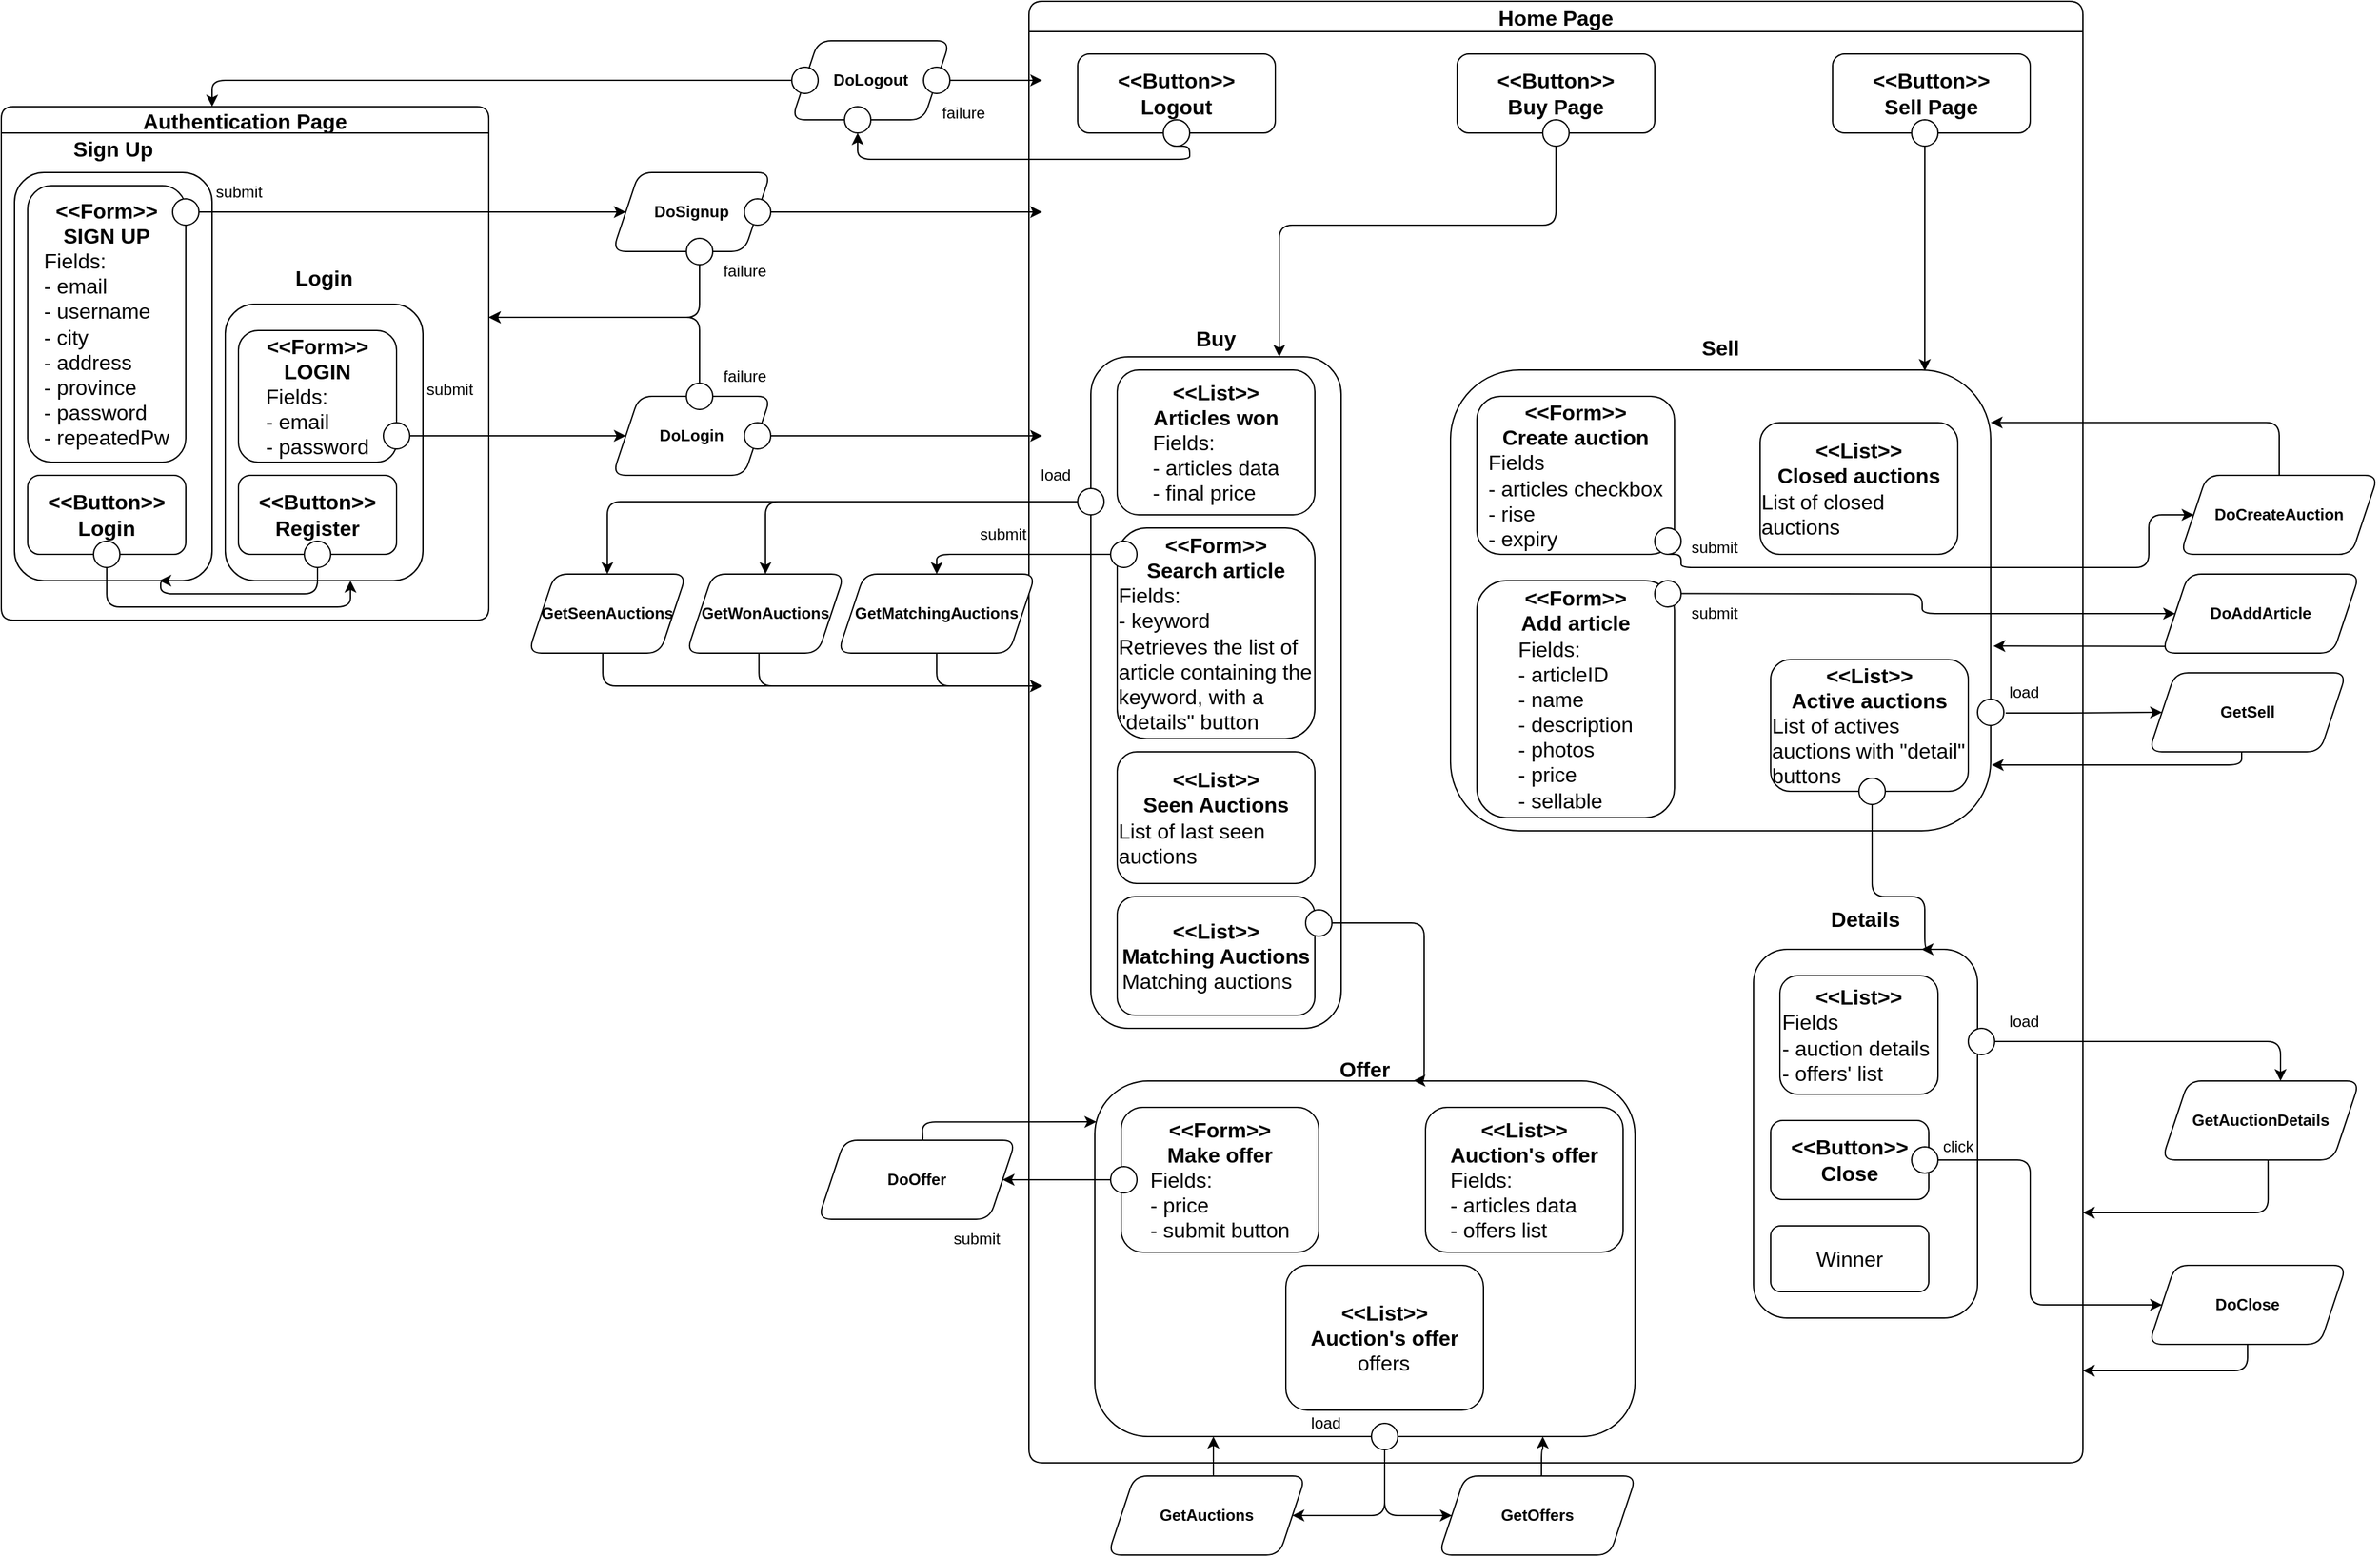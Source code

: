 <mxfile version="21.4.0" type="device">
  <diagram name="Pagina-1" id="xT9gyDOSd0e_wlzDTyTG">
    <mxGraphModel dx="3187" dy="1858" grid="1" gridSize="10" guides="1" tooltips="1" connect="1" arrows="1" fold="1" page="1" pageScale="1" pageWidth="827" pageHeight="1169" math="0" shadow="0">
      <root>
        <mxCell id="0" />
        <mxCell id="1" parent="0" />
        <mxCell id="kytJE7YGOWsWBdepYxmi-177" style="edgeStyle=orthogonalEdgeStyle;rounded=1;orthogonalLoop=1;jettySize=auto;html=1;exitX=0.5;exitY=1;exitDx=0;exitDy=0;entryX=1;entryY=0.5;entryDx=0;entryDy=0;" edge="1" parent="1" source="kytJE7YGOWsWBdepYxmi-84" target="kytJE7YGOWsWBdepYxmi-175">
          <mxGeometry relative="1" as="geometry">
            <mxPoint x="770" y="1025" as="targetPoint" />
            <Array as="points">
              <mxPoint x="1050" y="1270" />
            </Array>
            <mxPoint x="862" y="1025" as="sourcePoint" />
          </mxGeometry>
        </mxCell>
        <mxCell id="kytJE7YGOWsWBdepYxmi-178" style="edgeStyle=orthogonalEdgeStyle;rounded=1;orthogonalLoop=1;jettySize=auto;html=1;entryX=0;entryY=0.5;entryDx=0;entryDy=0;" edge="1" parent="1" target="kytJE7YGOWsWBdepYxmi-176">
          <mxGeometry relative="1" as="geometry">
            <mxPoint x="970" y="1320" as="targetPoint" />
            <Array as="points">
              <mxPoint x="1050" y="1270" />
            </Array>
            <mxPoint x="1050" y="1200" as="sourcePoint" />
          </mxGeometry>
        </mxCell>
        <mxCell id="kytJE7YGOWsWBdepYxmi-1" value="Authentication Page" style="swimlane;rounded=1;fontSize=16;arcSize=15;startSize=20;" vertex="1" parent="1">
          <mxGeometry y="200" width="370" height="390" as="geometry">
            <mxRectangle x="90" y="220" width="200" height="30" as="alternateBounds" />
          </mxGeometry>
        </mxCell>
        <mxCell id="kytJE7YGOWsWBdepYxmi-159" value="&lt;span style=&quot;font-size: 16px;&quot;&gt;&lt;b&gt;Sign Up&lt;br&gt;&lt;br&gt;&lt;br&gt;&lt;br&gt;&lt;br&gt;&lt;br&gt;&lt;br&gt;&lt;br&gt;&lt;br&gt;&lt;br&gt;&lt;br&gt;&lt;br&gt;&lt;br&gt;&lt;br&gt;&lt;br&gt;&lt;br&gt;&lt;br&gt;&lt;br&gt;&lt;br&gt;&lt;/b&gt;&lt;/span&gt;" style="rounded=1;whiteSpace=wrap;html=1;" vertex="1" parent="kytJE7YGOWsWBdepYxmi-1">
          <mxGeometry x="10" y="50" width="150" height="310" as="geometry" />
        </mxCell>
        <mxCell id="kytJE7YGOWsWBdepYxmi-156" value="&lt;span style=&quot;font-size: 16px;&quot;&gt;&lt;b&gt;Login&lt;br&gt;&lt;br&gt;&lt;br&gt;&lt;br&gt;&lt;br&gt;&lt;br&gt;&lt;br&gt;&lt;br&gt;&lt;br&gt;&lt;br&gt;&lt;br&gt;&lt;br&gt;&lt;br&gt;&lt;br&gt;&lt;/b&gt;&lt;/span&gt;" style="rounded=1;whiteSpace=wrap;html=1;" vertex="1" parent="kytJE7YGOWsWBdepYxmi-1">
          <mxGeometry x="170" y="150" width="150" height="210" as="geometry" />
        </mxCell>
        <mxCell id="kytJE7YGOWsWBdepYxmi-2" value="&lt;div&gt;&lt;b&gt;&amp;lt;&amp;lt;Form&amp;gt;&amp;gt;&lt;/b&gt;&lt;/div&gt;&lt;div&gt;&lt;b&gt;LOGIN&lt;br&gt;&lt;/b&gt;&lt;/div&gt;&lt;div align=&quot;left&quot;&gt;Fields:&lt;/div&gt;&lt;div align=&quot;left&quot;&gt;- email&lt;br&gt;&lt;/div&gt;&lt;div align=&quot;left&quot;&gt;- password&lt;br&gt;&lt;/div&gt;" style="rounded=1;whiteSpace=wrap;html=1;fontSize=16;" vertex="1" parent="kytJE7YGOWsWBdepYxmi-1">
          <mxGeometry x="180" y="170" width="120" height="100" as="geometry" />
        </mxCell>
        <mxCell id="kytJE7YGOWsWBdepYxmi-5" value="&lt;div&gt;&lt;b&gt;&amp;lt;&amp;lt;Button&amp;gt;&amp;gt;&lt;/b&gt;&lt;/div&gt;&lt;div&gt;&lt;b&gt;Register&lt;/b&gt;&lt;/div&gt;" style="rounded=1;whiteSpace=wrap;html=1;fontSize=16;" vertex="1" parent="kytJE7YGOWsWBdepYxmi-1">
          <mxGeometry x="180" y="280" width="120" height="60" as="geometry" />
        </mxCell>
        <mxCell id="kytJE7YGOWsWBdepYxmi-25" value="&lt;div&gt;&lt;b&gt;&amp;lt;&amp;lt;Form&amp;gt;&amp;gt;&lt;/b&gt;&lt;/div&gt;&lt;div&gt;&lt;b&gt;SIGN UP&lt;br&gt;&lt;/b&gt;&lt;/div&gt;&lt;div align=&quot;left&quot;&gt;Fields:&lt;/div&gt;&lt;div align=&quot;left&quot;&gt;- email&lt;/div&gt;&lt;div align=&quot;left&quot;&gt;- username&lt;br&gt;&lt;/div&gt;&lt;div align=&quot;left&quot;&gt;- city&lt;/div&gt;&lt;div align=&quot;left&quot;&gt;- address&lt;/div&gt;&lt;div align=&quot;left&quot;&gt;- province&lt;/div&gt;&lt;div align=&quot;left&quot;&gt;- password&lt;/div&gt;&lt;div align=&quot;left&quot;&gt;- repeatedPw&lt;br&gt;&lt;/div&gt;" style="rounded=1;whiteSpace=wrap;html=1;fontSize=16;" vertex="1" parent="kytJE7YGOWsWBdepYxmi-1">
          <mxGeometry x="20" y="60" width="120" height="210" as="geometry" />
        </mxCell>
        <mxCell id="kytJE7YGOWsWBdepYxmi-26" value="&lt;div&gt;&lt;b&gt;&amp;lt;&amp;lt;Button&amp;gt;&amp;gt;&lt;/b&gt;&lt;/div&gt;&lt;div&gt;&lt;b&gt;Login&lt;/b&gt;&lt;/div&gt;" style="rounded=1;whiteSpace=wrap;html=1;fontSize=16;" vertex="1" parent="kytJE7YGOWsWBdepYxmi-1">
          <mxGeometry x="20" y="280" width="120" height="60" as="geometry" />
        </mxCell>
        <mxCell id="kytJE7YGOWsWBdepYxmi-7" value="" style="ellipse;whiteSpace=wrap;html=1;fontSize=9;rounded=1;" vertex="1" parent="kytJE7YGOWsWBdepYxmi-1">
          <mxGeometry x="130" y="70" width="20" height="20" as="geometry" />
        </mxCell>
        <mxCell id="kytJE7YGOWsWBdepYxmi-4" value="submit" style="text;html=1;align=center;verticalAlign=middle;resizable=0;points=[];autosize=1;strokeColor=none;fillColor=none;rounded=1;" vertex="1" parent="kytJE7YGOWsWBdepYxmi-1">
          <mxGeometry x="150" y="50" width="60" height="30" as="geometry" />
        </mxCell>
        <mxCell id="kytJE7YGOWsWBdepYxmi-152" value="" style="ellipse;whiteSpace=wrap;html=1;rounded=1;" vertex="1" parent="kytJE7YGOWsWBdepYxmi-1">
          <mxGeometry x="290" y="240" width="20" height="20" as="geometry" />
        </mxCell>
        <mxCell id="kytJE7YGOWsWBdepYxmi-30" value="submit" style="text;html=1;align=center;verticalAlign=middle;resizable=0;points=[];autosize=1;strokeColor=none;fillColor=none;rounded=1;" vertex="1" parent="kytJE7YGOWsWBdepYxmi-1">
          <mxGeometry x="310" y="200" width="60" height="30" as="geometry" />
        </mxCell>
        <mxCell id="kytJE7YGOWsWBdepYxmi-155" value="" style="ellipse;whiteSpace=wrap;html=1;rounded=1;" vertex="1" parent="kytJE7YGOWsWBdepYxmi-1">
          <mxGeometry x="230" y="330" width="20" height="20" as="geometry" />
        </mxCell>
        <mxCell id="kytJE7YGOWsWBdepYxmi-154" value="" style="ellipse;whiteSpace=wrap;html=1;rounded=1;" vertex="1" parent="kytJE7YGOWsWBdepYxmi-1">
          <mxGeometry x="70" y="330" width="20" height="20" as="geometry" />
        </mxCell>
        <mxCell id="kytJE7YGOWsWBdepYxmi-161" style="edgeStyle=orthogonalEdgeStyle;rounded=1;orthogonalLoop=1;jettySize=auto;html=1;exitX=0.5;exitY=1;exitDx=0;exitDy=0;" edge="1" parent="kytJE7YGOWsWBdepYxmi-1" source="kytJE7YGOWsWBdepYxmi-154" target="kytJE7YGOWsWBdepYxmi-156">
          <mxGeometry relative="1" as="geometry">
            <mxPoint x="414" y="400" as="targetPoint" />
            <Array as="points">
              <mxPoint x="80" y="380" />
              <mxPoint x="265" y="380" />
            </Array>
            <mxPoint x="90" y="400" as="sourcePoint" />
          </mxGeometry>
        </mxCell>
        <mxCell id="kytJE7YGOWsWBdepYxmi-160" style="edgeStyle=orthogonalEdgeStyle;rounded=1;orthogonalLoop=1;jettySize=auto;html=1;exitX=0.5;exitY=1;exitDx=0;exitDy=0;" edge="1" parent="kytJE7YGOWsWBdepYxmi-1" source="kytJE7YGOWsWBdepYxmi-155">
          <mxGeometry relative="1" as="geometry">
            <mxPoint x="120" y="360" as="targetPoint" />
            <Array as="points">
              <mxPoint x="240" y="370" />
              <mxPoint x="121" y="370" />
              <mxPoint x="121" y="360" />
            </Array>
            <mxPoint x="190" y="370" as="sourcePoint" />
          </mxGeometry>
        </mxCell>
        <mxCell id="kytJE7YGOWsWBdepYxmi-8" value="Home Page" style="swimlane;rounded=1;fontSize=16;" vertex="1" parent="1">
          <mxGeometry x="780" y="120" width="800" height="1110" as="geometry" />
        </mxCell>
        <mxCell id="kytJE7YGOWsWBdepYxmi-81" value="&lt;span style=&quot;font-size: 16px;&quot;&gt;&lt;b&gt;&lt;br&gt;&lt;br&gt;Buy&lt;br&gt;&lt;br&gt;&lt;br&gt;&lt;br&gt;&lt;br&gt;&lt;br&gt;&lt;br&gt;&lt;br&gt;&lt;br&gt;&lt;br&gt;&lt;br&gt;&lt;br&gt;&lt;br&gt;&lt;br&gt;&lt;br&gt;&lt;br&gt;&lt;br&gt;&lt;br&gt;&lt;br&gt;&lt;br&gt;&lt;br&gt;&lt;br&gt;&lt;br&gt;&lt;br&gt;&lt;br&gt;&lt;br&gt;&lt;br&gt;&lt;br&gt;&lt;br&gt;&lt;br&gt;&lt;br&gt;&lt;/b&gt;&lt;/span&gt;" style="rounded=1;whiteSpace=wrap;html=1;" vertex="1" parent="kytJE7YGOWsWBdepYxmi-8">
          <mxGeometry x="47" y="270" width="190" height="510" as="geometry" />
        </mxCell>
        <mxCell id="kytJE7YGOWsWBdepYxmi-21" value="&lt;div&gt;&lt;b&gt;&amp;lt;&amp;lt;Button&amp;gt;&amp;gt;&lt;/b&gt;&lt;/div&gt;&lt;div&gt;&lt;b&gt;Sell Page&lt;/b&gt;&lt;/div&gt;" style="rounded=1;whiteSpace=wrap;html=1;fontSize=16;" vertex="1" parent="kytJE7YGOWsWBdepYxmi-8">
          <mxGeometry x="610" y="40" width="150" height="60" as="geometry" />
        </mxCell>
        <mxCell id="kytJE7YGOWsWBdepYxmi-47" value="&lt;div&gt;&lt;b&gt;&amp;lt;&amp;lt;Button&amp;gt;&amp;gt;&lt;/b&gt;&lt;/div&gt;&lt;div&gt;&lt;b&gt;Buy Page&lt;/b&gt;&lt;/div&gt;" style="rounded=1;whiteSpace=wrap;html=1;fontSize=16;" vertex="1" parent="kytJE7YGOWsWBdepYxmi-8">
          <mxGeometry x="325" y="40" width="150" height="60" as="geometry" />
        </mxCell>
        <mxCell id="kytJE7YGOWsWBdepYxmi-48" value="&lt;div&gt;&lt;b&gt;&amp;lt;&amp;lt;Button&amp;gt;&amp;gt;&lt;/b&gt;&lt;/div&gt;&lt;div&gt;&lt;b&gt;Logout&lt;/b&gt;&lt;/div&gt;" style="rounded=1;whiteSpace=wrap;html=1;fontSize=16;" vertex="1" parent="kytJE7YGOWsWBdepYxmi-8">
          <mxGeometry x="37" y="40" width="150" height="60" as="geometry" />
        </mxCell>
        <mxCell id="kytJE7YGOWsWBdepYxmi-51" value="&lt;div&gt;&lt;b&gt;&amp;lt;&amp;lt;Form&amp;gt;&amp;gt;&lt;/b&gt;&lt;/div&gt;&lt;div&gt;&lt;b&gt;Search article&lt;/b&gt;&lt;/div&gt;&lt;div align=&quot;left&quot;&gt;Fields:&lt;/div&gt;&lt;div align=&quot;left&quot;&gt;- keyword&lt;/div&gt;&lt;div align=&quot;left&quot;&gt;Retrieves the list of article containing the keyword, with a &quot;details&quot; button&lt;/div&gt;" style="rounded=1;whiteSpace=wrap;html=1;fontSize=16;" vertex="1" parent="kytJE7YGOWsWBdepYxmi-8">
          <mxGeometry x="67" y="400" width="150" height="160" as="geometry" />
        </mxCell>
        <mxCell id="kytJE7YGOWsWBdepYxmi-82" value="&lt;span style=&quot;font-size: 16px;&quot;&gt;&lt;b&gt;&lt;br&gt;Sell&lt;br&gt;&lt;br&gt;&lt;br&gt;&lt;br&gt;&lt;br&gt;&lt;br&gt;&lt;br&gt;&lt;br&gt;&lt;br&gt;&lt;br&gt;&lt;br&gt;&lt;br&gt;&lt;br&gt;&lt;br&gt;&lt;br&gt;&lt;br&gt;&lt;br&gt;&lt;br&gt;&lt;br&gt;&lt;br&gt;&lt;br&gt;&lt;br&gt;&lt;/b&gt;&lt;/span&gt;" style="rounded=1;whiteSpace=wrap;html=1;" vertex="1" parent="kytJE7YGOWsWBdepYxmi-8">
          <mxGeometry x="320" y="280" width="410" height="350" as="geometry" />
        </mxCell>
        <mxCell id="kytJE7YGOWsWBdepYxmi-9" value="&lt;div&gt;&lt;b&gt;&amp;lt;&amp;lt;List&lt;/b&gt;&lt;b style=&quot;background-color: initial;&quot;&gt;&amp;gt;&amp;gt;&lt;/b&gt;&lt;/div&gt;&lt;div&gt;&lt;b&gt;Active auctions&lt;/b&gt;&lt;/div&gt;&lt;div align=&quot;left&quot;&gt;List of actives auctions with &quot;detail&quot; buttons&lt;/div&gt;" style="rounded=1;whiteSpace=wrap;html=1;fontSize=16;" vertex="1" parent="kytJE7YGOWsWBdepYxmi-8">
          <mxGeometry x="563" y="500" width="150" height="100" as="geometry" />
        </mxCell>
        <mxCell id="kytJE7YGOWsWBdepYxmi-11" value="&lt;div&gt;&lt;b&gt;&amp;lt;&amp;lt;Form&amp;gt;&amp;gt;&lt;/b&gt;&lt;/div&gt;&lt;div&gt;&lt;b&gt;Add article&lt;/b&gt;&lt;/div&gt;&lt;div align=&quot;left&quot;&gt;Fields:&lt;/div&gt;&lt;div align=&quot;left&quot;&gt;- articleID&lt;br&gt;&lt;/div&gt;&lt;div align=&quot;left&quot;&gt;- name&lt;br&gt;&lt;/div&gt;&lt;div align=&quot;left&quot;&gt;- description&lt;/div&gt;&lt;div align=&quot;left&quot;&gt;- photos&lt;/div&gt;&lt;div align=&quot;left&quot;&gt;- price&lt;/div&gt;&lt;div align=&quot;left&quot;&gt;- sellable&lt;/div&gt;" style="rounded=1;whiteSpace=wrap;html=1;fontSize=16;" vertex="1" parent="kytJE7YGOWsWBdepYxmi-8">
          <mxGeometry x="340" y="440" width="150" height="180" as="geometry" />
        </mxCell>
        <mxCell id="kytJE7YGOWsWBdepYxmi-12" value="&lt;div&gt;&lt;div style=&quot;border-color: var(--border-color);&quot;&gt;&lt;b style=&quot;border-color: var(--border-color);&quot;&gt;&amp;lt;&amp;lt;List&amp;gt;&amp;gt;&lt;/b&gt;&lt;/div&gt;&lt;div style=&quot;border-color: var(--border-color);&quot;&gt;&lt;b style=&quot;border-color: var(--border-color);&quot;&gt;Closed auctions&lt;/b&gt;&lt;/div&gt;&lt;div style=&quot;border-color: var(--border-color);&quot; align=&quot;left&quot;&gt;List of closed auctions&lt;/div&gt;&lt;/div&gt;" style="rounded=1;whiteSpace=wrap;html=1;fontSize=16;" vertex="1" parent="kytJE7YGOWsWBdepYxmi-8">
          <mxGeometry x="555" y="320" width="150" height="100" as="geometry" />
        </mxCell>
        <mxCell id="kytJE7YGOWsWBdepYxmi-13" value="&lt;div&gt;&lt;b&gt;&amp;lt;&amp;lt;Form&amp;gt;&amp;gt;&lt;/b&gt;&lt;/div&gt;&lt;div&gt;&lt;span style=&quot;background-color: initial;&quot;&gt;&lt;b&gt;Create auction&lt;/b&gt;&lt;/span&gt;&lt;/div&gt;&lt;div align=&quot;left&quot;&gt;Fields&lt;/div&gt;&lt;div align=&quot;left&quot;&gt;- articles checkbox&lt;/div&gt;&lt;div align=&quot;left&quot;&gt;- rise&lt;br&gt;&lt;/div&gt;&lt;div align=&quot;left&quot;&gt;- expiry&lt;br&gt;&lt;/div&gt;" style="rounded=1;whiteSpace=wrap;html=1;fontSize=16;" vertex="1" parent="kytJE7YGOWsWBdepYxmi-8">
          <mxGeometry x="340" y="300" width="150" height="120" as="geometry" />
        </mxCell>
        <mxCell id="kytJE7YGOWsWBdepYxmi-85" value="&lt;span style=&quot;font-size: 16px;&quot;&gt;&lt;b&gt;&lt;br&gt;&lt;br&gt;&lt;br&gt;Details&lt;br&gt;&lt;br&gt;&lt;br&gt;&lt;br&gt;&lt;br&gt;&lt;br&gt;&lt;br&gt;&lt;br&gt;&lt;br&gt;&lt;br&gt;&lt;br&gt;&lt;br&gt;&lt;br&gt;&lt;br&gt;&lt;br&gt;&lt;br&gt;&lt;br&gt;&lt;br&gt;&lt;br&gt;&lt;br&gt;&lt;br&gt;&lt;/b&gt;&lt;/span&gt;" style="rounded=1;whiteSpace=wrap;html=1;" vertex="1" parent="kytJE7YGOWsWBdepYxmi-8">
          <mxGeometry x="550" y="720" width="170" height="280" as="geometry" />
        </mxCell>
        <mxCell id="kytJE7YGOWsWBdepYxmi-86" value="&lt;div&gt;&lt;b&gt;&amp;lt;&amp;lt;List&amp;gt;&amp;gt;&lt;/b&gt;&lt;/div&gt;&lt;div&gt;&lt;div style=&quot;border-color: var(--border-color);&quot; align=&quot;left&quot;&gt;Fields&lt;/div&gt;&lt;div style=&quot;border-color: var(--border-color);&quot; align=&quot;left&quot;&gt;- auction details&amp;nbsp;&lt;/div&gt;&lt;div style=&quot;border-color: var(--border-color);&quot; align=&quot;left&quot;&gt;- offers&#39; list&lt;/div&gt;&lt;/div&gt;" style="rounded=1;whiteSpace=wrap;html=1;fontSize=16;" vertex="1" parent="kytJE7YGOWsWBdepYxmi-8">
          <mxGeometry x="570" y="740" width="120" height="90" as="geometry" />
        </mxCell>
        <mxCell id="kytJE7YGOWsWBdepYxmi-83" value="&lt;div&gt;&lt;b&gt;&amp;lt;&amp;lt;List&lt;/b&gt;&lt;b style=&quot;background-color: initial;&quot;&gt;&amp;gt;&amp;gt;&lt;/b&gt;&lt;/div&gt;&lt;div&gt;&lt;b&gt;Seen Auctions&lt;/b&gt;&lt;/div&gt;&lt;div align=&quot;left&quot;&gt;List of last seen auctions&lt;/div&gt;" style="rounded=1;whiteSpace=wrap;html=1;fontSize=16;" vertex="1" parent="kytJE7YGOWsWBdepYxmi-8">
          <mxGeometry x="67" y="570" width="150" height="100" as="geometry" />
        </mxCell>
        <mxCell id="kytJE7YGOWsWBdepYxmi-88" value="" style="ellipse;whiteSpace=wrap;html=1;rounded=1;" vertex="1" parent="kytJE7YGOWsWBdepYxmi-8">
          <mxGeometry x="102" y="90" width="20" height="20" as="geometry" />
        </mxCell>
        <mxCell id="kytJE7YGOWsWBdepYxmi-90" value="" style="ellipse;whiteSpace=wrap;html=1;rounded=1;" vertex="1" parent="kytJE7YGOWsWBdepYxmi-8">
          <mxGeometry x="390" y="90" width="20" height="20" as="geometry" />
        </mxCell>
        <mxCell id="kytJE7YGOWsWBdepYxmi-89" value="" style="ellipse;whiteSpace=wrap;html=1;rounded=1;" vertex="1" parent="kytJE7YGOWsWBdepYxmi-8">
          <mxGeometry x="670" y="90" width="20" height="20" as="geometry" />
        </mxCell>
        <mxCell id="kytJE7YGOWsWBdepYxmi-114" value="" style="ellipse;whiteSpace=wrap;html=1;rounded=1;" vertex="1" parent="kytJE7YGOWsWBdepYxmi-8">
          <mxGeometry x="62" y="410" width="20" height="20" as="geometry" />
        </mxCell>
        <mxCell id="kytJE7YGOWsWBdepYxmi-117" value="&lt;div&gt;&lt;b&gt;&amp;lt;&amp;lt;List&amp;gt;&amp;gt;&lt;/b&gt;&lt;/div&gt;&lt;div&gt;&lt;b&gt;Articles won&lt;/b&gt;&lt;/div&gt;&lt;div align=&quot;left&quot;&gt;Fields:&lt;/div&gt;&lt;div align=&quot;left&quot;&gt;- articles data&lt;/div&gt;&lt;div align=&quot;left&quot;&gt;- final price&lt;/div&gt;" style="rounded=1;whiteSpace=wrap;html=1;fontSize=16;" vertex="1" parent="kytJE7YGOWsWBdepYxmi-8">
          <mxGeometry x="67" y="280" width="150" height="110" as="geometry" />
        </mxCell>
        <mxCell id="kytJE7YGOWsWBdepYxmi-128" value="&lt;div&gt;&lt;b&gt;&amp;lt;&amp;lt;Button&amp;gt;&amp;gt;&lt;/b&gt;&lt;/div&gt;&lt;div&gt;&lt;b&gt;Close&lt;/b&gt;&lt;/div&gt;" style="rounded=1;whiteSpace=wrap;html=1;fontSize=16;" vertex="1" parent="kytJE7YGOWsWBdepYxmi-8">
          <mxGeometry x="563" y="850" width="120" height="60" as="geometry" />
        </mxCell>
        <mxCell id="kytJE7YGOWsWBdepYxmi-130" style="edgeStyle=orthogonalEdgeStyle;rounded=0;orthogonalLoop=1;jettySize=auto;html=1;exitX=0.5;exitY=1;exitDx=0;exitDy=0;" edge="1" parent="kytJE7YGOWsWBdepYxmi-8" source="kytJE7YGOWsWBdepYxmi-85" target="kytJE7YGOWsWBdepYxmi-85">
          <mxGeometry relative="1" as="geometry" />
        </mxCell>
        <mxCell id="kytJE7YGOWsWBdepYxmi-131" value="&lt;div&gt;&lt;span style=&quot;background-color: initial;&quot;&gt;Winner&lt;/span&gt;&lt;br&gt;&lt;/div&gt;" style="rounded=1;whiteSpace=wrap;html=1;fontSize=16;" vertex="1" parent="kytJE7YGOWsWBdepYxmi-8">
          <mxGeometry x="563" y="930" width="120" height="50" as="geometry" />
        </mxCell>
        <mxCell id="kytJE7YGOWsWBdepYxmi-135" value="" style="ellipse;whiteSpace=wrap;html=1;rounded=1;" vertex="1" parent="kytJE7YGOWsWBdepYxmi-8">
          <mxGeometry x="670" y="870" width="20" height="20" as="geometry" />
        </mxCell>
        <mxCell id="kytJE7YGOWsWBdepYxmi-84" value="&lt;span style=&quot;font-size: 16px;&quot;&gt;&lt;b&gt;Offer&lt;br&gt;&lt;br&gt;&lt;br&gt;&lt;br&gt;&lt;br&gt;&lt;br&gt;&lt;br&gt;&lt;br&gt;&lt;br&gt;&lt;br&gt;&lt;br&gt;&lt;br&gt;&lt;br&gt;&lt;br&gt;&lt;br&gt;&lt;br&gt;&lt;/b&gt;&lt;/span&gt;" style="rounded=1;whiteSpace=wrap;html=1;" vertex="1" parent="kytJE7YGOWsWBdepYxmi-8">
          <mxGeometry x="50" y="820" width="410" height="270" as="geometry" />
        </mxCell>
        <mxCell id="kytJE7YGOWsWBdepYxmi-53" value="&lt;div&gt;&lt;b&gt;&amp;lt;&amp;lt;List&amp;gt;&amp;gt;&lt;/b&gt;&lt;/div&gt;&lt;div&gt;&lt;b&gt;Auction&#39;s offer&lt;/b&gt;&lt;/div&gt;&lt;div align=&quot;left&quot;&gt;Fields:&lt;/div&gt;&lt;div align=&quot;left&quot;&gt;- articles data&lt;/div&gt;&lt;div align=&quot;left&quot;&gt;- offers list&lt;/div&gt;" style="rounded=1;whiteSpace=wrap;html=1;fontSize=16;" vertex="1" parent="kytJE7YGOWsWBdepYxmi-8">
          <mxGeometry x="301" y="840" width="150" height="110" as="geometry" />
        </mxCell>
        <mxCell id="kytJE7YGOWsWBdepYxmi-54" value="&lt;div&gt;&lt;span&gt;&amp;lt;&amp;lt;Form&amp;gt;&amp;gt;&lt;/span&gt;&lt;/div&gt;&lt;div&gt;Make offer&lt;/div&gt;&lt;div align=&quot;left&quot;&gt;&lt;div style=&quot;border-color: var(--border-color); font-weight: 400;&quot; align=&quot;left&quot;&gt;Fields:&lt;/div&gt;&lt;div style=&quot;border-color: var(--border-color); font-weight: 400;&quot; align=&quot;left&quot;&gt;- price&lt;/div&gt;&lt;div style=&quot;border-color: var(--border-color); font-weight: 400;&quot; align=&quot;left&quot;&gt;- submit button&lt;/div&gt;&lt;/div&gt;" style="rounded=1;whiteSpace=wrap;html=1;fontSize=16;fontStyle=1" vertex="1" parent="kytJE7YGOWsWBdepYxmi-8">
          <mxGeometry x="70" y="840" width="150" height="110" as="geometry" />
        </mxCell>
        <mxCell id="kytJE7YGOWsWBdepYxmi-137" value="" style="ellipse;whiteSpace=wrap;html=1;rounded=1;" vertex="1" parent="kytJE7YGOWsWBdepYxmi-8">
          <mxGeometry x="630" y="590" width="20" height="20" as="geometry" />
        </mxCell>
        <mxCell id="kytJE7YGOWsWBdepYxmi-142" style="edgeStyle=orthogonalEdgeStyle;rounded=1;orthogonalLoop=1;jettySize=auto;html=1;exitX=0.5;exitY=1;exitDx=0;exitDy=0;entryX=0.75;entryY=0;entryDx=0;entryDy=0;" edge="1" parent="kytJE7YGOWsWBdepYxmi-8" source="kytJE7YGOWsWBdepYxmi-137" target="kytJE7YGOWsWBdepYxmi-85">
          <mxGeometry relative="1" as="geometry">
            <mxPoint x="949" y="830" as="targetPoint" />
            <Array as="points">
              <mxPoint x="640" y="680" />
              <mxPoint x="680" y="680" />
            </Array>
            <mxPoint x="740" y="800" as="sourcePoint" />
          </mxGeometry>
        </mxCell>
        <mxCell id="kytJE7YGOWsWBdepYxmi-165" value="&lt;div&gt;&lt;b&gt;&amp;lt;&amp;lt;List&lt;/b&gt;&lt;b style=&quot;background-color: initial;&quot;&gt;&amp;gt;&amp;gt;&lt;/b&gt;&lt;/div&gt;&lt;div&gt;&lt;b&gt;Matching Auctions&lt;/b&gt;&lt;/div&gt;&lt;div align=&quot;left&quot;&gt;Matching auctions&lt;/div&gt;" style="rounded=1;whiteSpace=wrap;html=1;fontSize=16;" vertex="1" parent="kytJE7YGOWsWBdepYxmi-8">
          <mxGeometry x="67" y="680" width="150" height="90" as="geometry" />
        </mxCell>
        <mxCell id="kytJE7YGOWsWBdepYxmi-163" style="edgeStyle=orthogonalEdgeStyle;rounded=1;orthogonalLoop=1;jettySize=auto;html=1;exitX=1;exitY=0.5;exitDx=0;exitDy=0;entryX=0.59;entryY=-0.001;entryDx=0;entryDy=0;entryPerimeter=0;" edge="1" parent="kytJE7YGOWsWBdepYxmi-8" source="kytJE7YGOWsWBdepYxmi-162" target="kytJE7YGOWsWBdepYxmi-84">
          <mxGeometry relative="1" as="geometry">
            <mxPoint x="310" y="800" as="targetPoint" />
            <Array as="points">
              <mxPoint x="300" y="700" />
              <mxPoint x="300" y="820" />
            </Array>
            <mxPoint x="260" y="560" as="sourcePoint" />
          </mxGeometry>
        </mxCell>
        <mxCell id="kytJE7YGOWsWBdepYxmi-162" value="" style="ellipse;whiteSpace=wrap;html=1;rounded=1;" vertex="1" parent="kytJE7YGOWsWBdepYxmi-8">
          <mxGeometry x="210" y="690" width="20" height="20" as="geometry" />
        </mxCell>
        <mxCell id="kytJE7YGOWsWBdepYxmi-168" style="edgeStyle=orthogonalEdgeStyle;rounded=1;orthogonalLoop=1;jettySize=auto;html=1;exitX=0.5;exitY=1;exitDx=0;exitDy=0;" edge="1" parent="kytJE7YGOWsWBdepYxmi-8" source="kytJE7YGOWsWBdepYxmi-90">
          <mxGeometry relative="1" as="geometry">
            <mxPoint x="190" y="270" as="targetPoint" />
            <Array as="points">
              <mxPoint x="400" y="170" />
              <mxPoint x="190" y="170" />
            </Array>
            <mxPoint x="390" y="205" as="sourcePoint" />
          </mxGeometry>
        </mxCell>
        <mxCell id="kytJE7YGOWsWBdepYxmi-169" style="edgeStyle=orthogonalEdgeStyle;rounded=1;orthogonalLoop=1;jettySize=auto;html=1;entryX=0.878;entryY=0.002;entryDx=0;entryDy=0;entryPerimeter=0;" edge="1" parent="kytJE7YGOWsWBdepYxmi-8" target="kytJE7YGOWsWBdepYxmi-82">
          <mxGeometry relative="1" as="geometry">
            <mxPoint x="670" y="250" as="targetPoint" />
            <Array as="points">
              <mxPoint x="680" y="180" />
              <mxPoint x="680" y="180" />
            </Array>
            <mxPoint x="680.03" y="110" as="sourcePoint" />
          </mxGeometry>
        </mxCell>
        <mxCell id="kytJE7YGOWsWBdepYxmi-170" value="" style="ellipse;whiteSpace=wrap;html=1;rounded=1;" vertex="1" parent="kytJE7YGOWsWBdepYxmi-8">
          <mxGeometry x="62" y="885" width="20" height="20" as="geometry" />
        </mxCell>
        <mxCell id="kytJE7YGOWsWBdepYxmi-182" value="" style="ellipse;whiteSpace=wrap;html=1;rounded=1;" vertex="1" parent="kytJE7YGOWsWBdepYxmi-8">
          <mxGeometry x="37" y="370" width="20" height="20" as="geometry" />
        </mxCell>
        <mxCell id="kytJE7YGOWsWBdepYxmi-183" value="load" style="text;html=1;align=center;verticalAlign=middle;resizable=0;points=[];autosize=1;strokeColor=none;fillColor=none;rounded=1;" vertex="1" parent="kytJE7YGOWsWBdepYxmi-8">
          <mxGeometry x="-5" y="345" width="50" height="30" as="geometry" />
        </mxCell>
        <mxCell id="kytJE7YGOWsWBdepYxmi-185" value="load" style="text;html=1;align=center;verticalAlign=middle;resizable=0;points=[];autosize=1;strokeColor=none;fillColor=none;rounded=1;" vertex="1" parent="kytJE7YGOWsWBdepYxmi-8">
          <mxGeometry x="200" y="1065" width="50" height="30" as="geometry" />
        </mxCell>
        <mxCell id="kytJE7YGOWsWBdepYxmi-189" value="click" style="text;html=1;align=center;verticalAlign=middle;resizable=0;points=[];autosize=1;strokeColor=none;fillColor=none;rounded=1;" vertex="1" parent="kytJE7YGOWsWBdepYxmi-8">
          <mxGeometry x="680" y="855" width="50" height="30" as="geometry" />
        </mxCell>
        <mxCell id="kytJE7YGOWsWBdepYxmi-195" value="" style="ellipse;whiteSpace=wrap;html=1;rounded=1;" vertex="1" parent="kytJE7YGOWsWBdepYxmi-8">
          <mxGeometry x="475" y="400" width="20" height="20" as="geometry" />
        </mxCell>
        <mxCell id="kytJE7YGOWsWBdepYxmi-194" value="" style="ellipse;whiteSpace=wrap;html=1;rounded=1;" vertex="1" parent="kytJE7YGOWsWBdepYxmi-8">
          <mxGeometry x="475" y="440" width="20" height="20" as="geometry" />
        </mxCell>
        <mxCell id="kytJE7YGOWsWBdepYxmi-197" style="edgeStyle=orthogonalEdgeStyle;rounded=1;orthogonalLoop=1;jettySize=auto;html=1;" edge="1" parent="kytJE7YGOWsWBdepYxmi-8" target="kytJE7YGOWsWBdepYxmi-206">
          <mxGeometry relative="1" as="geometry">
            <mxPoint x="820" y="470" as="targetPoint" />
            <Array as="points" />
            <mxPoint x="495" y="449.71" as="sourcePoint" />
          </mxGeometry>
        </mxCell>
        <mxCell id="kytJE7YGOWsWBdepYxmi-199" value="load" style="text;html=1;align=center;verticalAlign=middle;resizable=0;points=[];autosize=1;strokeColor=none;fillColor=none;rounded=1;" vertex="1" parent="kytJE7YGOWsWBdepYxmi-8">
          <mxGeometry x="730" y="760" width="50" height="30" as="geometry" />
        </mxCell>
        <mxCell id="kytJE7YGOWsWBdepYxmi-200" value="" style="ellipse;whiteSpace=wrap;html=1;rounded=1;" vertex="1" parent="kytJE7YGOWsWBdepYxmi-8">
          <mxGeometry x="720" y="530" width="20" height="20" as="geometry" />
        </mxCell>
        <mxCell id="kytJE7YGOWsWBdepYxmi-201" value="load" style="text;html=1;align=center;verticalAlign=middle;resizable=0;points=[];autosize=1;strokeColor=none;fillColor=none;rounded=1;" vertex="1" parent="kytJE7YGOWsWBdepYxmi-8">
          <mxGeometry x="730" y="510" width="50" height="30" as="geometry" />
        </mxCell>
        <mxCell id="kytJE7YGOWsWBdepYxmi-204" value="submit" style="text;html=1;align=center;verticalAlign=middle;resizable=0;points=[];autosize=1;strokeColor=none;fillColor=none;rounded=1;" vertex="1" parent="kytJE7YGOWsWBdepYxmi-8">
          <mxGeometry x="490" y="400" width="60" height="30" as="geometry" />
        </mxCell>
        <mxCell id="kytJE7YGOWsWBdepYxmi-205" value="submit" style="text;html=1;align=center;verticalAlign=middle;resizable=0;points=[];autosize=1;strokeColor=none;fillColor=none;rounded=1;" vertex="1" parent="kytJE7YGOWsWBdepYxmi-8">
          <mxGeometry x="490" y="450" width="60" height="30" as="geometry" />
        </mxCell>
        <mxCell id="kytJE7YGOWsWBdepYxmi-184" value="" style="ellipse;whiteSpace=wrap;html=1;rounded=1;" vertex="1" parent="kytJE7YGOWsWBdepYxmi-8">
          <mxGeometry x="260" y="1080" width="20" height="20" as="geometry" />
        </mxCell>
        <mxCell id="kytJE7YGOWsWBdepYxmi-190" value="" style="ellipse;whiteSpace=wrap;html=1;rounded=1;" vertex="1" parent="kytJE7YGOWsWBdepYxmi-8">
          <mxGeometry x="713" y="780" width="20" height="20" as="geometry" />
        </mxCell>
        <mxCell id="kytJE7YGOWsWBdepYxmi-41" value="&lt;b&gt;DoSignup&lt;br&gt;&lt;/b&gt;" style="shape=parallelogram;perimeter=parallelogramPerimeter;whiteSpace=wrap;html=1;fixedSize=1;fontSize=12;rounded=1;" vertex="1" parent="1">
          <mxGeometry x="464" y="250" width="120" height="60" as="geometry" />
        </mxCell>
        <mxCell id="kytJE7YGOWsWBdepYxmi-57" value="&lt;b&gt;DoLogin&lt;br&gt;&lt;/b&gt;" style="shape=parallelogram;perimeter=parallelogramPerimeter;whiteSpace=wrap;html=1;fixedSize=1;fontSize=12;rounded=1;" vertex="1" parent="1">
          <mxGeometry x="464" y="420" width="120" height="60" as="geometry" />
        </mxCell>
        <mxCell id="kytJE7YGOWsWBdepYxmi-61" value="" style="ellipse;whiteSpace=wrap;html=1;rounded=1;" vertex="1" parent="1">
          <mxGeometry x="520" y="300" width="20" height="20" as="geometry" />
        </mxCell>
        <mxCell id="kytJE7YGOWsWBdepYxmi-62" value="" style="ellipse;whiteSpace=wrap;html=1;rounded=1;" vertex="1" parent="1">
          <mxGeometry x="520" y="410" width="20" height="20" as="geometry" />
        </mxCell>
        <mxCell id="kytJE7YGOWsWBdepYxmi-63" value="failure" style="text;html=1;align=center;verticalAlign=middle;resizable=0;points=[];autosize=1;strokeColor=none;fillColor=none;rounded=1;" vertex="1" parent="1">
          <mxGeometry x="534" y="310" width="60" height="30" as="geometry" />
        </mxCell>
        <mxCell id="kytJE7YGOWsWBdepYxmi-64" value="failure" style="text;html=1;align=center;verticalAlign=middle;resizable=0;points=[];autosize=1;strokeColor=none;fillColor=none;rounded=1;" vertex="1" parent="1">
          <mxGeometry x="534" y="390" width="60" height="30" as="geometry" />
        </mxCell>
        <mxCell id="kytJE7YGOWsWBdepYxmi-69" style="edgeStyle=orthogonalEdgeStyle;rounded=0;orthogonalLoop=1;jettySize=auto;html=1;" edge="1" parent="1" source="kytJE7YGOWsWBdepYxmi-67">
          <mxGeometry relative="1" as="geometry">
            <mxPoint x="790" y="450" as="targetPoint" />
          </mxGeometry>
        </mxCell>
        <mxCell id="kytJE7YGOWsWBdepYxmi-67" value="" style="ellipse;whiteSpace=wrap;html=1;rounded=1;" vertex="1" parent="1">
          <mxGeometry x="564" y="440" width="20" height="20" as="geometry" />
        </mxCell>
        <mxCell id="kytJE7YGOWsWBdepYxmi-70" style="edgeStyle=orthogonalEdgeStyle;rounded=0;orthogonalLoop=1;jettySize=auto;html=1;" edge="1" parent="1" source="kytJE7YGOWsWBdepYxmi-68">
          <mxGeometry relative="1" as="geometry">
            <mxPoint x="790" y="280" as="targetPoint" />
          </mxGeometry>
        </mxCell>
        <mxCell id="kytJE7YGOWsWBdepYxmi-68" value="" style="ellipse;whiteSpace=wrap;html=1;rounded=1;" vertex="1" parent="1">
          <mxGeometry x="564" y="270" width="20" height="20" as="geometry" />
        </mxCell>
        <mxCell id="kytJE7YGOWsWBdepYxmi-98" value="&lt;b&gt;DoLogout&lt;br&gt;&lt;/b&gt;" style="shape=parallelogram;perimeter=parallelogramPerimeter;whiteSpace=wrap;html=1;fixedSize=1;fontSize=12;rounded=1;" vertex="1" parent="1">
          <mxGeometry x="600" y="150" width="120" height="60" as="geometry" />
        </mxCell>
        <mxCell id="kytJE7YGOWsWBdepYxmi-100" value="" style="ellipse;whiteSpace=wrap;html=1;rounded=1;" vertex="1" parent="1">
          <mxGeometry x="640" y="200" width="20" height="20" as="geometry" />
        </mxCell>
        <mxCell id="kytJE7YGOWsWBdepYxmi-101" value="" style="ellipse;whiteSpace=wrap;html=1;rounded=1;" vertex="1" parent="1">
          <mxGeometry x="600" y="170" width="20" height="20" as="geometry" />
        </mxCell>
        <mxCell id="kytJE7YGOWsWBdepYxmi-103" value="failure" style="text;html=1;align=center;verticalAlign=middle;resizable=0;points=[];autosize=1;strokeColor=none;fillColor=none;rounded=1;" vertex="1" parent="1">
          <mxGeometry x="700" y="190" width="60" height="30" as="geometry" />
        </mxCell>
        <mxCell id="kytJE7YGOWsWBdepYxmi-105" style="edgeStyle=orthogonalEdgeStyle;rounded=0;orthogonalLoop=1;jettySize=auto;html=1;" edge="1" parent="1" source="kytJE7YGOWsWBdepYxmi-104">
          <mxGeometry relative="1" as="geometry">
            <mxPoint x="790" y="180" as="targetPoint" />
          </mxGeometry>
        </mxCell>
        <mxCell id="kytJE7YGOWsWBdepYxmi-104" value="" style="ellipse;whiteSpace=wrap;html=1;rounded=1;" vertex="1" parent="1">
          <mxGeometry x="700" y="170" width="20" height="20" as="geometry" />
        </mxCell>
        <mxCell id="kytJE7YGOWsWBdepYxmi-106" value="&lt;b&gt;GetMatchingAuctions&lt;/b&gt;" style="shape=parallelogram;perimeter=parallelogramPerimeter;whiteSpace=wrap;html=1;fixedSize=1;fontSize=12;rounded=1;" vertex="1" parent="1">
          <mxGeometry x="635" y="555" width="150" height="60" as="geometry" />
        </mxCell>
        <mxCell id="kytJE7YGOWsWBdepYxmi-111" style="edgeStyle=orthogonalEdgeStyle;rounded=1;orthogonalLoop=1;jettySize=auto;html=1;exitX=0;exitY=0.5;exitDx=0;exitDy=0;entryX=0.5;entryY=0;entryDx=0;entryDy=0;" edge="1" parent="1" target="kytJE7YGOWsWBdepYxmi-106" source="kytJE7YGOWsWBdepYxmi-114">
          <mxGeometry relative="1" as="geometry">
            <mxPoint x="585" y="680" as="targetPoint" />
            <Array as="points">
              <mxPoint x="840" y="540" />
              <mxPoint x="710" y="540" />
            </Array>
            <mxPoint x="475" y="600" as="sourcePoint" />
          </mxGeometry>
        </mxCell>
        <mxCell id="kytJE7YGOWsWBdepYxmi-113" style="edgeStyle=orthogonalEdgeStyle;rounded=1;orthogonalLoop=1;jettySize=auto;html=1;exitX=0.5;exitY=1;exitDx=0;exitDy=0;" edge="1" parent="1" source="kytJE7YGOWsWBdepYxmi-106">
          <mxGeometry relative="1" as="geometry">
            <mxPoint x="790" y="640" as="targetPoint" />
            <Array as="points">
              <mxPoint x="710" y="640" />
            </Array>
            <mxPoint x="730" y="560" as="sourcePoint" />
          </mxGeometry>
        </mxCell>
        <mxCell id="kytJE7YGOWsWBdepYxmi-115" value="submit" style="text;html=1;align=center;verticalAlign=middle;resizable=0;points=[];autosize=1;strokeColor=none;fillColor=none;rounded=1;" vertex="1" parent="1">
          <mxGeometry x="730" y="510" width="60" height="30" as="geometry" />
        </mxCell>
        <mxCell id="kytJE7YGOWsWBdepYxmi-119" value="&lt;b&gt;GetWonAuctions&lt;/b&gt;" style="shape=parallelogram;perimeter=parallelogramPerimeter;whiteSpace=wrap;html=1;fixedSize=1;fontSize=12;rounded=1;" vertex="1" parent="1">
          <mxGeometry x="520" y="555" width="120" height="60" as="geometry" />
        </mxCell>
        <mxCell id="kytJE7YGOWsWBdepYxmi-121" style="edgeStyle=orthogonalEdgeStyle;rounded=1;orthogonalLoop=1;jettySize=auto;html=1;entryX=0.5;entryY=0;entryDx=0;entryDy=0;" edge="1" parent="1" target="kytJE7YGOWsWBdepYxmi-119">
          <mxGeometry relative="1" as="geometry">
            <mxPoint x="600" y="540" as="targetPoint" />
            <Array as="points">
              <mxPoint x="580" y="500" />
            </Array>
            <mxPoint x="800" y="500" as="sourcePoint" />
          </mxGeometry>
        </mxCell>
        <mxCell id="kytJE7YGOWsWBdepYxmi-122" style="edgeStyle=orthogonalEdgeStyle;rounded=1;orthogonalLoop=1;jettySize=auto;html=1;exitX=0.459;exitY=0.996;exitDx=0;exitDy=0;exitPerimeter=0;" edge="1" parent="1" source="kytJE7YGOWsWBdepYxmi-119">
          <mxGeometry relative="1" as="geometry">
            <mxPoint x="790" y="640" as="targetPoint" />
            <Array as="points">
              <mxPoint x="575" y="640" />
            </Array>
            <mxPoint x="872" y="550" as="sourcePoint" />
          </mxGeometry>
        </mxCell>
        <mxCell id="kytJE7YGOWsWBdepYxmi-125" value="&lt;b&gt;GetSeenAuctions&lt;/b&gt;" style="shape=parallelogram;perimeter=parallelogramPerimeter;whiteSpace=wrap;html=1;fixedSize=1;fontSize=12;rounded=1;" vertex="1" parent="1">
          <mxGeometry x="400" y="555" width="120" height="60" as="geometry" />
        </mxCell>
        <mxCell id="kytJE7YGOWsWBdepYxmi-126" style="edgeStyle=orthogonalEdgeStyle;rounded=1;orthogonalLoop=1;jettySize=auto;html=1;entryX=0.5;entryY=0;entryDx=0;entryDy=0;exitX=0;exitY=0.5;exitDx=0;exitDy=0;" edge="1" parent="1" source="kytJE7YGOWsWBdepYxmi-182" target="kytJE7YGOWsWBdepYxmi-125">
          <mxGeometry relative="1" as="geometry">
            <mxPoint x="590" y="565" as="targetPoint" />
            <Array as="points">
              <mxPoint x="460" y="500" />
            </Array>
            <mxPoint x="810" y="500" as="sourcePoint" />
          </mxGeometry>
        </mxCell>
        <mxCell id="kytJE7YGOWsWBdepYxmi-127" style="edgeStyle=orthogonalEdgeStyle;rounded=1;orthogonalLoop=1;jettySize=auto;html=1;exitX=0.459;exitY=0.996;exitDx=0;exitDy=0;exitPerimeter=0;" edge="1" parent="1">
          <mxGeometry relative="1" as="geometry">
            <mxPoint x="790" y="640" as="targetPoint" />
            <Array as="points">
              <mxPoint x="456.5" y="640" />
            </Array>
            <mxPoint x="456.5" y="615" as="sourcePoint" />
          </mxGeometry>
        </mxCell>
        <mxCell id="kytJE7YGOWsWBdepYxmi-129" value="&lt;b&gt;GetAuctionDetails&lt;/b&gt;" style="shape=parallelogram;perimeter=parallelogramPerimeter;whiteSpace=wrap;html=1;fixedSize=1;fontSize=12;rounded=1;" vertex="1" parent="1">
          <mxGeometry x="1640" y="940" width="150" height="60" as="geometry" />
        </mxCell>
        <mxCell id="kytJE7YGOWsWBdepYxmi-133" style="edgeStyle=orthogonalEdgeStyle;rounded=1;orthogonalLoop=1;jettySize=auto;html=1;exitX=1;exitY=0.5;exitDx=0;exitDy=0;" edge="1" parent="1" source="kytJE7YGOWsWBdepYxmi-190">
          <mxGeometry relative="1" as="geometry">
            <mxPoint x="1730" y="940" as="targetPoint" />
            <Array as="points">
              <mxPoint x="1730" y="910" />
            </Array>
            <mxPoint x="680" y="800" as="sourcePoint" />
          </mxGeometry>
        </mxCell>
        <mxCell id="kytJE7YGOWsWBdepYxmi-134" style="edgeStyle=orthogonalEdgeStyle;rounded=1;orthogonalLoop=1;jettySize=auto;html=1;exitX=0.537;exitY=1.001;exitDx=0;exitDy=0;exitPerimeter=0;" edge="1" parent="1" source="kytJE7YGOWsWBdepYxmi-129">
          <mxGeometry relative="1" as="geometry">
            <mxPoint x="1580" y="1040" as="targetPoint" />
            <Array as="points">
              <mxPoint x="1721" y="1040" />
            </Array>
            <mxPoint x="590" y="980" as="sourcePoint" />
          </mxGeometry>
        </mxCell>
        <mxCell id="kytJE7YGOWsWBdepYxmi-151" style="edgeStyle=orthogonalEdgeStyle;rounded=1;orthogonalLoop=1;jettySize=auto;html=1;entryX=0;entryY=0.5;entryDx=0;entryDy=0;exitX=1;exitY=0.5;exitDx=0;exitDy=0;" edge="1" parent="1" source="kytJE7YGOWsWBdepYxmi-7" target="kytJE7YGOWsWBdepYxmi-41">
          <mxGeometry relative="1" as="geometry">
            <mxPoint x="464" y="280" as="targetPoint" />
            <Array as="points" />
            <mxPoint x="240" y="300" as="sourcePoint" />
          </mxGeometry>
        </mxCell>
        <mxCell id="kytJE7YGOWsWBdepYxmi-153" style="edgeStyle=orthogonalEdgeStyle;rounded=1;orthogonalLoop=1;jettySize=auto;html=1;exitX=1;exitY=0.5;exitDx=0;exitDy=0;entryX=0;entryY=0.5;entryDx=0;entryDy=0;" edge="1" parent="1" source="kytJE7YGOWsWBdepYxmi-152" target="kytJE7YGOWsWBdepYxmi-57">
          <mxGeometry relative="1" as="geometry">
            <mxPoint x="440" y="480" as="targetPoint" />
            <Array as="points" />
            <mxPoint x="310" y="449.52" as="sourcePoint" />
          </mxGeometry>
        </mxCell>
        <mxCell id="kytJE7YGOWsWBdepYxmi-166" value="&lt;div&gt;&lt;b&gt;&amp;lt;&amp;lt;List&amp;gt;&amp;gt;&lt;/b&gt;&lt;/div&gt;&lt;div&gt;&lt;b&gt;Auction&#39;s offer&lt;/b&gt;&lt;/div&gt;&lt;div align=&quot;left&quot;&gt;&amp;nbsp; &amp;nbsp; &amp;nbsp; &amp;nbsp; offers&lt;/div&gt;" style="rounded=1;whiteSpace=wrap;html=1;fontSize=16;" vertex="1" parent="1">
          <mxGeometry x="975" y="1080" width="150" height="110" as="geometry" />
        </mxCell>
        <mxCell id="kytJE7YGOWsWBdepYxmi-171" value="submit" style="text;html=1;align=center;verticalAlign=middle;resizable=0;points=[];autosize=1;strokeColor=none;fillColor=none;rounded=1;" vertex="1" parent="1">
          <mxGeometry x="710" y="1045" width="60" height="30" as="geometry" />
        </mxCell>
        <mxCell id="kytJE7YGOWsWBdepYxmi-172" value="&lt;b&gt;DoOffer&lt;/b&gt;" style="shape=parallelogram;perimeter=parallelogramPerimeter;whiteSpace=wrap;html=1;fixedSize=1;fontSize=12;rounded=1;" vertex="1" parent="1">
          <mxGeometry x="620" y="985" width="150" height="60" as="geometry" />
        </mxCell>
        <mxCell id="kytJE7YGOWsWBdepYxmi-173" style="edgeStyle=orthogonalEdgeStyle;rounded=1;orthogonalLoop=1;jettySize=auto;html=1;exitX=0;exitY=0.5;exitDx=0;exitDy=0;entryX=1;entryY=0.5;entryDx=0;entryDy=0;" edge="1" parent="1" source="kytJE7YGOWsWBdepYxmi-170" target="kytJE7YGOWsWBdepYxmi-172">
          <mxGeometry relative="1" as="geometry">
            <mxPoint x="1100" y="951" as="targetPoint" />
            <Array as="points">
              <mxPoint x="790" y="1015" />
              <mxPoint x="790" y="1015" />
            </Array>
            <mxPoint x="1020" y="830" as="sourcePoint" />
          </mxGeometry>
        </mxCell>
        <mxCell id="kytJE7YGOWsWBdepYxmi-174" style="edgeStyle=orthogonalEdgeStyle;rounded=1;orthogonalLoop=1;jettySize=auto;html=1;exitX=0.53;exitY=-0.001;exitDx=0;exitDy=0;entryX=0.003;entryY=0.115;entryDx=0;entryDy=0;entryPerimeter=0;exitPerimeter=0;" edge="1" parent="1" source="kytJE7YGOWsWBdepYxmi-172" target="kytJE7YGOWsWBdepYxmi-84">
          <mxGeometry relative="1" as="geometry">
            <mxPoint x="780" y="915" as="targetPoint" />
            <Array as="points">
              <mxPoint x="699" y="985" />
              <mxPoint x="699" y="970" />
            </Array>
            <mxPoint x="700" y="890" as="sourcePoint" />
          </mxGeometry>
        </mxCell>
        <mxCell id="kytJE7YGOWsWBdepYxmi-175" value="&lt;b&gt;GetAuctions&lt;/b&gt;" style="shape=parallelogram;perimeter=parallelogramPerimeter;whiteSpace=wrap;html=1;fixedSize=1;fontSize=12;rounded=1;" vertex="1" parent="1">
          <mxGeometry x="840" y="1240" width="150" height="60" as="geometry" />
        </mxCell>
        <mxCell id="kytJE7YGOWsWBdepYxmi-176" value="&lt;b&gt;GetOffers&lt;/b&gt;" style="shape=parallelogram;perimeter=parallelogramPerimeter;whiteSpace=wrap;html=1;fixedSize=1;fontSize=12;rounded=1;" vertex="1" parent="1">
          <mxGeometry x="1091" y="1240" width="150" height="60" as="geometry" />
        </mxCell>
        <mxCell id="kytJE7YGOWsWBdepYxmi-180" style="edgeStyle=orthogonalEdgeStyle;rounded=1;orthogonalLoop=1;jettySize=auto;html=1;" edge="1" parent="1">
          <mxGeometry relative="1" as="geometry">
            <mxPoint x="1170" y="1210" as="targetPoint" />
            <Array as="points">
              <mxPoint x="1169" y="1220" />
            </Array>
            <mxPoint x="1169" y="1240" as="sourcePoint" />
          </mxGeometry>
        </mxCell>
        <mxCell id="kytJE7YGOWsWBdepYxmi-181" style="edgeStyle=orthogonalEdgeStyle;rounded=1;orthogonalLoop=1;jettySize=auto;html=1;" edge="1" parent="1">
          <mxGeometry relative="1" as="geometry">
            <mxPoint x="920" y="1210" as="targetPoint" />
            <Array as="points">
              <mxPoint x="920" y="1220" />
              <mxPoint x="920" y="1220" />
            </Array>
            <mxPoint x="920" y="1240" as="sourcePoint" />
          </mxGeometry>
        </mxCell>
        <mxCell id="kytJE7YGOWsWBdepYxmi-186" value="&lt;b&gt;DoClose&lt;/b&gt;" style="shape=parallelogram;perimeter=parallelogramPerimeter;whiteSpace=wrap;html=1;fixedSize=1;fontSize=12;rounded=1;" vertex="1" parent="1">
          <mxGeometry x="1630" y="1080" width="150" height="60" as="geometry" />
        </mxCell>
        <mxCell id="kytJE7YGOWsWBdepYxmi-187" style="edgeStyle=orthogonalEdgeStyle;rounded=1;orthogonalLoop=1;jettySize=auto;html=1;exitX=1;exitY=0.5;exitDx=0;exitDy=0;entryX=0;entryY=0.5;entryDx=0;entryDy=0;" edge="1" parent="1" source="kytJE7YGOWsWBdepYxmi-135" target="kytJE7YGOWsWBdepYxmi-186">
          <mxGeometry relative="1" as="geometry">
            <mxPoint x="1600" y="1050" as="targetPoint" />
            <Array as="points">
              <mxPoint x="1540" y="1000" />
              <mxPoint x="1540" y="1110" />
            </Array>
            <mxPoint x="1731" y="1010" as="sourcePoint" />
          </mxGeometry>
        </mxCell>
        <mxCell id="kytJE7YGOWsWBdepYxmi-188" style="edgeStyle=orthogonalEdgeStyle;rounded=1;orthogonalLoop=1;jettySize=auto;html=1;exitX=0.5;exitY=1;exitDx=0;exitDy=0;" edge="1" parent="1" source="kytJE7YGOWsWBdepYxmi-186">
          <mxGeometry relative="1" as="geometry">
            <mxPoint x="1580" y="1160" as="targetPoint" />
            <Array as="points">
              <mxPoint x="1705" y="1160" />
            </Array>
            <mxPoint x="1530" y="920" as="sourcePoint" />
          </mxGeometry>
        </mxCell>
        <mxCell id="kytJE7YGOWsWBdepYxmi-198" value="&lt;b&gt;GetSell&lt;/b&gt;" style="shape=parallelogram;perimeter=parallelogramPerimeter;whiteSpace=wrap;html=1;fixedSize=1;fontSize=12;rounded=1;" vertex="1" parent="1">
          <mxGeometry x="1630" y="630" width="150" height="60" as="geometry" />
        </mxCell>
        <mxCell id="kytJE7YGOWsWBdepYxmi-202" style="edgeStyle=orthogonalEdgeStyle;rounded=1;orthogonalLoop=1;jettySize=auto;html=1;exitX=0.227;exitY=1.015;exitDx=0;exitDy=0;entryX=0;entryY=0.5;entryDx=0;entryDy=0;exitPerimeter=0;" edge="1" parent="1" source="kytJE7YGOWsWBdepYxmi-201" target="kytJE7YGOWsWBdepYxmi-198">
          <mxGeometry relative="1" as="geometry">
            <mxPoint x="1730" y="690" as="targetPoint" />
            <Array as="points">
              <mxPoint x="1560" y="661" />
            </Array>
            <mxPoint x="1530" y="660" as="sourcePoint" />
          </mxGeometry>
        </mxCell>
        <mxCell id="kytJE7YGOWsWBdepYxmi-203" style="edgeStyle=orthogonalEdgeStyle;rounded=1;orthogonalLoop=1;jettySize=auto;html=1;exitX=0.47;exitY=1.009;exitDx=0;exitDy=0;exitPerimeter=0;entryX=1.002;entryY=0.857;entryDx=0;entryDy=0;entryPerimeter=0;" edge="1" parent="1" source="kytJE7YGOWsWBdepYxmi-198" target="kytJE7YGOWsWBdepYxmi-82">
          <mxGeometry relative="1" as="geometry">
            <mxPoint x="1530" y="710" as="targetPoint" />
            <Array as="points">
              <mxPoint x="1701" y="700" />
            </Array>
            <mxPoint x="1540" y="670" as="sourcePoint" />
          </mxGeometry>
        </mxCell>
        <mxCell id="kytJE7YGOWsWBdepYxmi-206" value="&lt;b&gt;DoAddArticle&lt;/b&gt;" style="shape=parallelogram;perimeter=parallelogramPerimeter;whiteSpace=wrap;html=1;fixedSize=1;fontSize=12;rounded=1;" vertex="1" parent="1">
          <mxGeometry x="1640" y="555" width="150" height="60" as="geometry" />
        </mxCell>
        <mxCell id="kytJE7YGOWsWBdepYxmi-207" value="&lt;b&gt;DoCreateAuction&lt;br&gt;&lt;/b&gt;" style="shape=parallelogram;perimeter=parallelogramPerimeter;whiteSpace=wrap;html=1;fixedSize=1;fontSize=12;rounded=1;" vertex="1" parent="1">
          <mxGeometry x="1654" y="480" width="150" height="60" as="geometry" />
        </mxCell>
        <mxCell id="kytJE7YGOWsWBdepYxmi-196" style="edgeStyle=orthogonalEdgeStyle;rounded=1;orthogonalLoop=1;jettySize=auto;html=1;exitX=0.5;exitY=1;exitDx=0;exitDy=0;entryX=0;entryY=0.5;entryDx=0;entryDy=0;" edge="1" parent="1" source="kytJE7YGOWsWBdepYxmi-195" target="kytJE7YGOWsWBdepYxmi-207">
          <mxGeometry relative="1" as="geometry">
            <mxPoint x="1640" y="550" as="targetPoint" />
            <Array as="points">
              <mxPoint x="1275" y="550" />
              <mxPoint x="1630" y="550" />
              <mxPoint x="1630" y="510" />
            </Array>
            <mxPoint x="1285" y="530" as="sourcePoint" />
          </mxGeometry>
        </mxCell>
        <mxCell id="kytJE7YGOWsWBdepYxmi-208" style="edgeStyle=orthogonalEdgeStyle;rounded=1;orthogonalLoop=1;jettySize=auto;html=1;exitX=0.5;exitY=0;exitDx=0;exitDy=0;entryX=1;entryY=0.114;entryDx=0;entryDy=0;entryPerimeter=0;" edge="1" parent="1" source="kytJE7YGOWsWBdepYxmi-207" target="kytJE7YGOWsWBdepYxmi-82">
          <mxGeometry relative="1" as="geometry">
            <mxPoint x="1520" y="440" as="targetPoint" />
            <Array as="points">
              <mxPoint x="1729" y="440" />
            </Array>
            <mxPoint x="1285" y="550" as="sourcePoint" />
          </mxGeometry>
        </mxCell>
        <mxCell id="kytJE7YGOWsWBdepYxmi-210" style="edgeStyle=orthogonalEdgeStyle;rounded=1;orthogonalLoop=1;jettySize=auto;html=1;exitX=0.016;exitY=0.914;exitDx=0;exitDy=0;exitPerimeter=0;entryX=1.005;entryY=0.599;entryDx=0;entryDy=0;entryPerimeter=0;" edge="1" parent="1" source="kytJE7YGOWsWBdepYxmi-206" target="kytJE7YGOWsWBdepYxmi-82">
          <mxGeometry relative="1" as="geometry">
            <mxPoint x="1520" y="610" as="targetPoint" />
            <Array as="points" />
            <mxPoint x="1739" y="490" as="sourcePoint" />
          </mxGeometry>
        </mxCell>
        <mxCell id="kytJE7YGOWsWBdepYxmi-211" style="edgeStyle=orthogonalEdgeStyle;rounded=1;orthogonalLoop=1;jettySize=auto;html=1;exitX=0;exitY=0.5;exitDx=0;exitDy=0;" edge="1" parent="1" source="kytJE7YGOWsWBdepYxmi-101" target="kytJE7YGOWsWBdepYxmi-1">
          <mxGeometry relative="1" as="geometry">
            <mxPoint x="190" y="170" as="targetPoint" />
            <Array as="points">
              <mxPoint x="160" y="180" />
            </Array>
            <mxPoint x="510" y="150" as="sourcePoint" />
          </mxGeometry>
        </mxCell>
        <mxCell id="kytJE7YGOWsWBdepYxmi-212" style="edgeStyle=orthogonalEdgeStyle;rounded=1;orthogonalLoop=1;jettySize=auto;html=1;exitX=0.5;exitY=0;exitDx=0;exitDy=0;" edge="1" parent="1" source="kytJE7YGOWsWBdepYxmi-62">
          <mxGeometry relative="1" as="geometry">
            <mxPoint x="370" y="360" as="targetPoint" />
            <Array as="points">
              <mxPoint x="530" y="360" />
            </Array>
            <mxPoint x="770" y="375" as="sourcePoint" />
          </mxGeometry>
        </mxCell>
        <mxCell id="kytJE7YGOWsWBdepYxmi-213" style="edgeStyle=orthogonalEdgeStyle;rounded=1;orthogonalLoop=1;jettySize=auto;html=1;exitX=0.5;exitY=1;exitDx=0;exitDy=0;" edge="1" parent="1" source="kytJE7YGOWsWBdepYxmi-61">
          <mxGeometry relative="1" as="geometry">
            <mxPoint x="370" y="360" as="targetPoint" />
            <Array as="points">
              <mxPoint x="530" y="360" />
            </Array>
            <mxPoint x="785" y="355" as="sourcePoint" />
          </mxGeometry>
        </mxCell>
        <mxCell id="kytJE7YGOWsWBdepYxmi-214" style="edgeStyle=orthogonalEdgeStyle;rounded=1;orthogonalLoop=1;jettySize=auto;html=1;entryX=0.5;entryY=1;entryDx=0;entryDy=0;exitX=0.5;exitY=1;exitDx=0;exitDy=0;" edge="1" parent="1" source="kytJE7YGOWsWBdepYxmi-88" target="kytJE7YGOWsWBdepYxmi-100">
          <mxGeometry relative="1" as="geometry">
            <mxPoint x="580" y="337.5" as="targetPoint" />
            <Array as="points">
              <mxPoint x="902" y="240" />
              <mxPoint x="650" y="240" />
            </Array>
            <mxPoint x="935" y="282.5" as="sourcePoint" />
          </mxGeometry>
        </mxCell>
      </root>
    </mxGraphModel>
  </diagram>
</mxfile>
